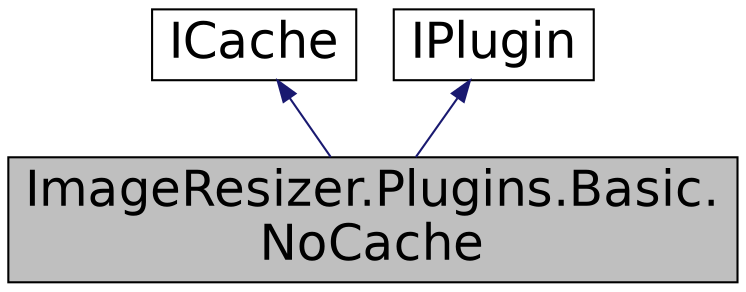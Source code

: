 digraph "ImageResizer.Plugins.Basic.NoCache"
{
  edge [fontname="Helvetica",fontsize="24",labelfontname="Helvetica",labelfontsize="24"];
  node [fontname="Helvetica",fontsize="24",shape=record];
  Node1 [label="ImageResizer.Plugins.Basic.\lNoCache",height=0.2,width=0.4,color="black", fillcolor="grey75", style="filled" fontcolor="black"];
  Node2 -> Node1 [dir="back",color="midnightblue",fontsize="24",style="solid",fontname="Helvetica"];
  Node2 [label="ICache",height=0.2,width=0.4,color="black", fillcolor="white", style="filled",URL="$interface_image_resizer_1_1_caching_1_1_i_cache.html",tooltip="Provides caching behavior "];
  Node3 -> Node1 [dir="back",color="midnightblue",fontsize="24",style="solid",fontname="Helvetica"];
  Node3 [label="IPlugin",height=0.2,width=0.4,color="black", fillcolor="white", style="filled",URL="$interface_image_resizer_1_1_plugins_1_1_i_plugin.html",tooltip="All plugins must implement this. Enables web.config addition and removal. "];
}
